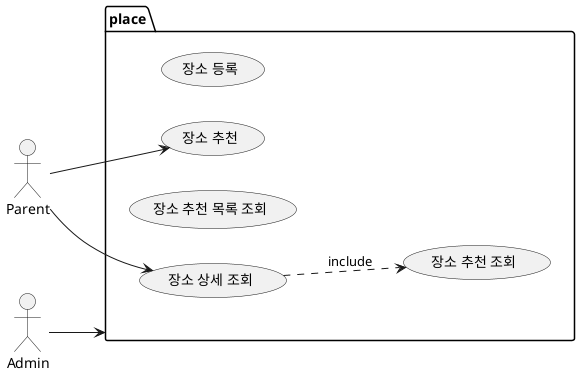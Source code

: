@startuml
'https://plantuml.com/use-case-diagram
left to right direction
actor Parent
actor Admin
package place {
  usecase (장소 등록) as createPlace
  usecase (장소 추천) as recommendPlace
  Parent --> recommendPlace
  usecase (장소 추천 조회) as findRecommends
  usecase (장소 추천 목록 조회) as findRecommendsList
  usecase (장소 상세 조회) as getPlace
  Parent --> getPlace
  getPlace ..> findRecommends: include
}
Admin --> place
@enduml